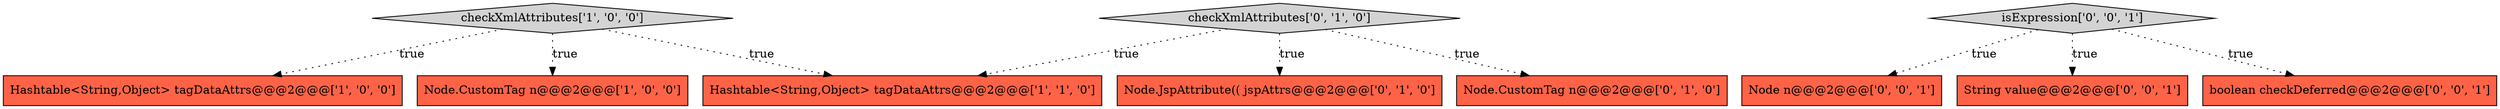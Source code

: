 digraph {
0 [style = filled, label = "Hashtable<String,Object> tagDataAttrs@@@2@@@['1', '0', '0']", fillcolor = tomato, shape = box image = "AAA0AAABBB1BBB"];
2 [style = filled, label = "Hashtable<String,Object> tagDataAttrs@@@2@@@['1', '1', '0']", fillcolor = tomato, shape = box image = "AAA0AAABBB1BBB"];
10 [style = filled, label = "Node n@@@2@@@['0', '0', '1']", fillcolor = tomato, shape = box image = "AAA0AAABBB3BBB"];
1 [style = filled, label = "Node.CustomTag n@@@2@@@['1', '0', '0']", fillcolor = tomato, shape = box image = "AAA0AAABBB1BBB"];
5 [style = filled, label = "Node.JspAttribute(( jspAttrs@@@2@@@['0', '1', '0']", fillcolor = tomato, shape = box image = "AAA0AAABBB2BBB"];
7 [style = filled, label = "isExpression['0', '0', '1']", fillcolor = lightgray, shape = diamond image = "AAA0AAABBB3BBB"];
8 [style = filled, label = "String value@@@2@@@['0', '0', '1']", fillcolor = tomato, shape = box image = "AAA0AAABBB3BBB"];
3 [style = filled, label = "checkXmlAttributes['1', '0', '0']", fillcolor = lightgray, shape = diamond image = "AAA0AAABBB1BBB"];
4 [style = filled, label = "Node.CustomTag n@@@2@@@['0', '1', '0']", fillcolor = tomato, shape = box image = "AAA0AAABBB2BBB"];
6 [style = filled, label = "checkXmlAttributes['0', '1', '0']", fillcolor = lightgray, shape = diamond image = "AAA0AAABBB2BBB"];
9 [style = filled, label = "boolean checkDeferred@@@2@@@['0', '0', '1']", fillcolor = tomato, shape = box image = "AAA0AAABBB3BBB"];
6->5 [style = dotted, label="true"];
6->4 [style = dotted, label="true"];
6->2 [style = dotted, label="true"];
7->8 [style = dotted, label="true"];
3->2 [style = dotted, label="true"];
7->9 [style = dotted, label="true"];
3->1 [style = dotted, label="true"];
3->0 [style = dotted, label="true"];
7->10 [style = dotted, label="true"];
}
